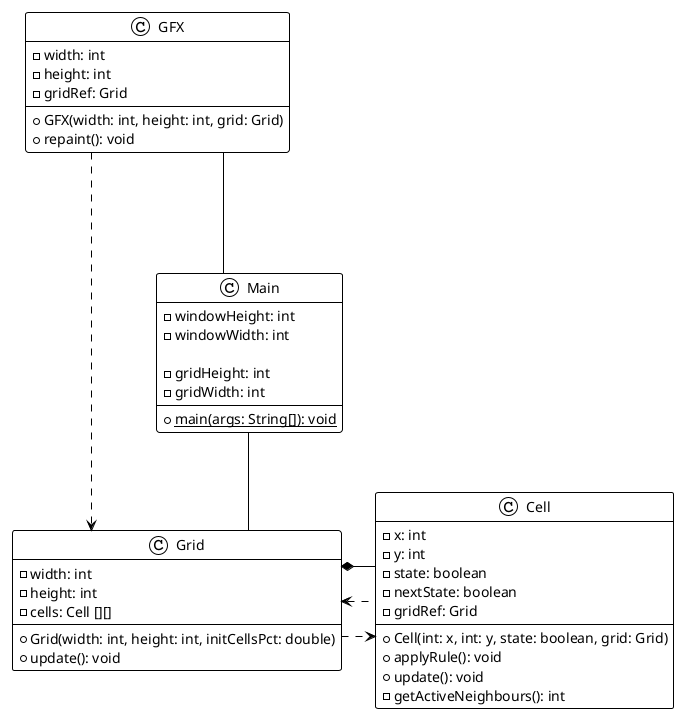 @startuml Conway
skinparam linetype ortho
!theme plain

class Main {
    - windowHeight: int
    - windowWidth: int

    - gridHeight: int
    - gridWidth: int
    --
    + {static} main(args: String[]): void
}

class GFX {
    - width: int
    - height: int
    - gridRef: Grid
    --
    + GFX(width: int, height: int, grid: Grid)
    + repaint(): void
}

class Grid {
    - width: int
    - height: int
    - cells: Cell [][]
    --
    + Grid(width: int, height: int, initCellsPct: double)
    + update(): void
}

class Cell {
    - x: int
    - y: int
    - state: boolean
    - nextState: boolean
    - gridRef: Grid
    --
    + Cell(int: x, int: y, state: boolean, grid: Grid)
    + applyRule(): void
    + update(): void
    - getActiveNeighbours(): int
}

Main -up- GFX
Main -- Grid
Grid *-down- Cell

Grid <..right.. Cell
Grid ..right..> Cell
GFX ..down..> Grid
@enduml